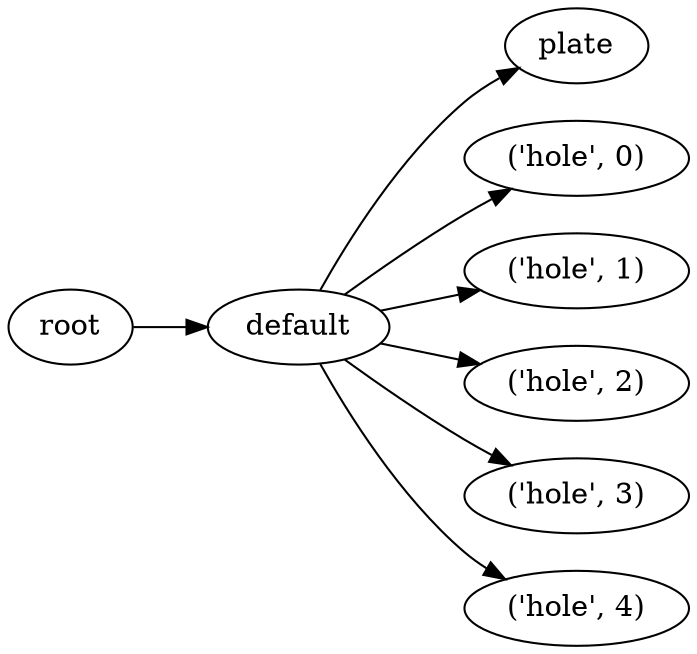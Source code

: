 digraph default {
	graph [rankdir=LR]
	root_17 [label=root href="javascript:s=&quot;\(\)\nNone&quot;; console.log(s); alert(s);"]
	default_18 [label=default href="javascript:s=&quot;\(&#x27;default&#x27;,\)\nSingleHoleGauge&quot;; console.log(s); alert(s);" tooltip=SingleHoleGauge]
	plate_19 [label=plate href="javascript:s=&quot;\(&#x27;default&#x27;,\ &#x27;plate&#x27;\)\nBox&quot;; console.log(s); alert(s);" tooltip=Box]
	hole_20 [label="\('hole',\ 0\)" href="javascript:s=&quot;\(&#x27;default&#x27;,\ \(&#x27;hole&#x27;,\ 0\)\)\nCylinder&quot;; console.log(s); alert(s);" tooltip=Cylinder]
	hole_21 [label="\('hole',\ 1\)" href="javascript:s=&quot;\(&#x27;default&#x27;,\ \(&#x27;hole&#x27;,\ 1\)\)\nCylinder&quot;; console.log(s); alert(s);" tooltip=Cylinder]
	hole_22 [label="\('hole',\ 2\)" href="javascript:s=&quot;\(&#x27;default&#x27;,\ \(&#x27;hole&#x27;,\ 2\)\)\nCylinder&quot;; console.log(s); alert(s);" tooltip=Cylinder]
	hole_23 [label="\('hole',\ 3\)" href="javascript:s=&quot;\(&#x27;default&#x27;,\ \(&#x27;hole&#x27;,\ 3\)\)\nCylinder&quot;; console.log(s); alert(s);" tooltip=Cylinder]
	hole_24 [label="\('hole',\ 4\)" href="javascript:s=&quot;\(&#x27;default&#x27;,\ \(&#x27;hole&#x27;,\ 4\)\)\nCylinder&quot;; console.log(s); alert(s);" tooltip=Cylinder]
	root_17 -> default_18
	default_18 -> plate_19
	default_18 -> hole_20
	default_18 -> hole_21
	default_18 -> hole_22
	default_18 -> hole_23
	default_18 -> hole_24
}

